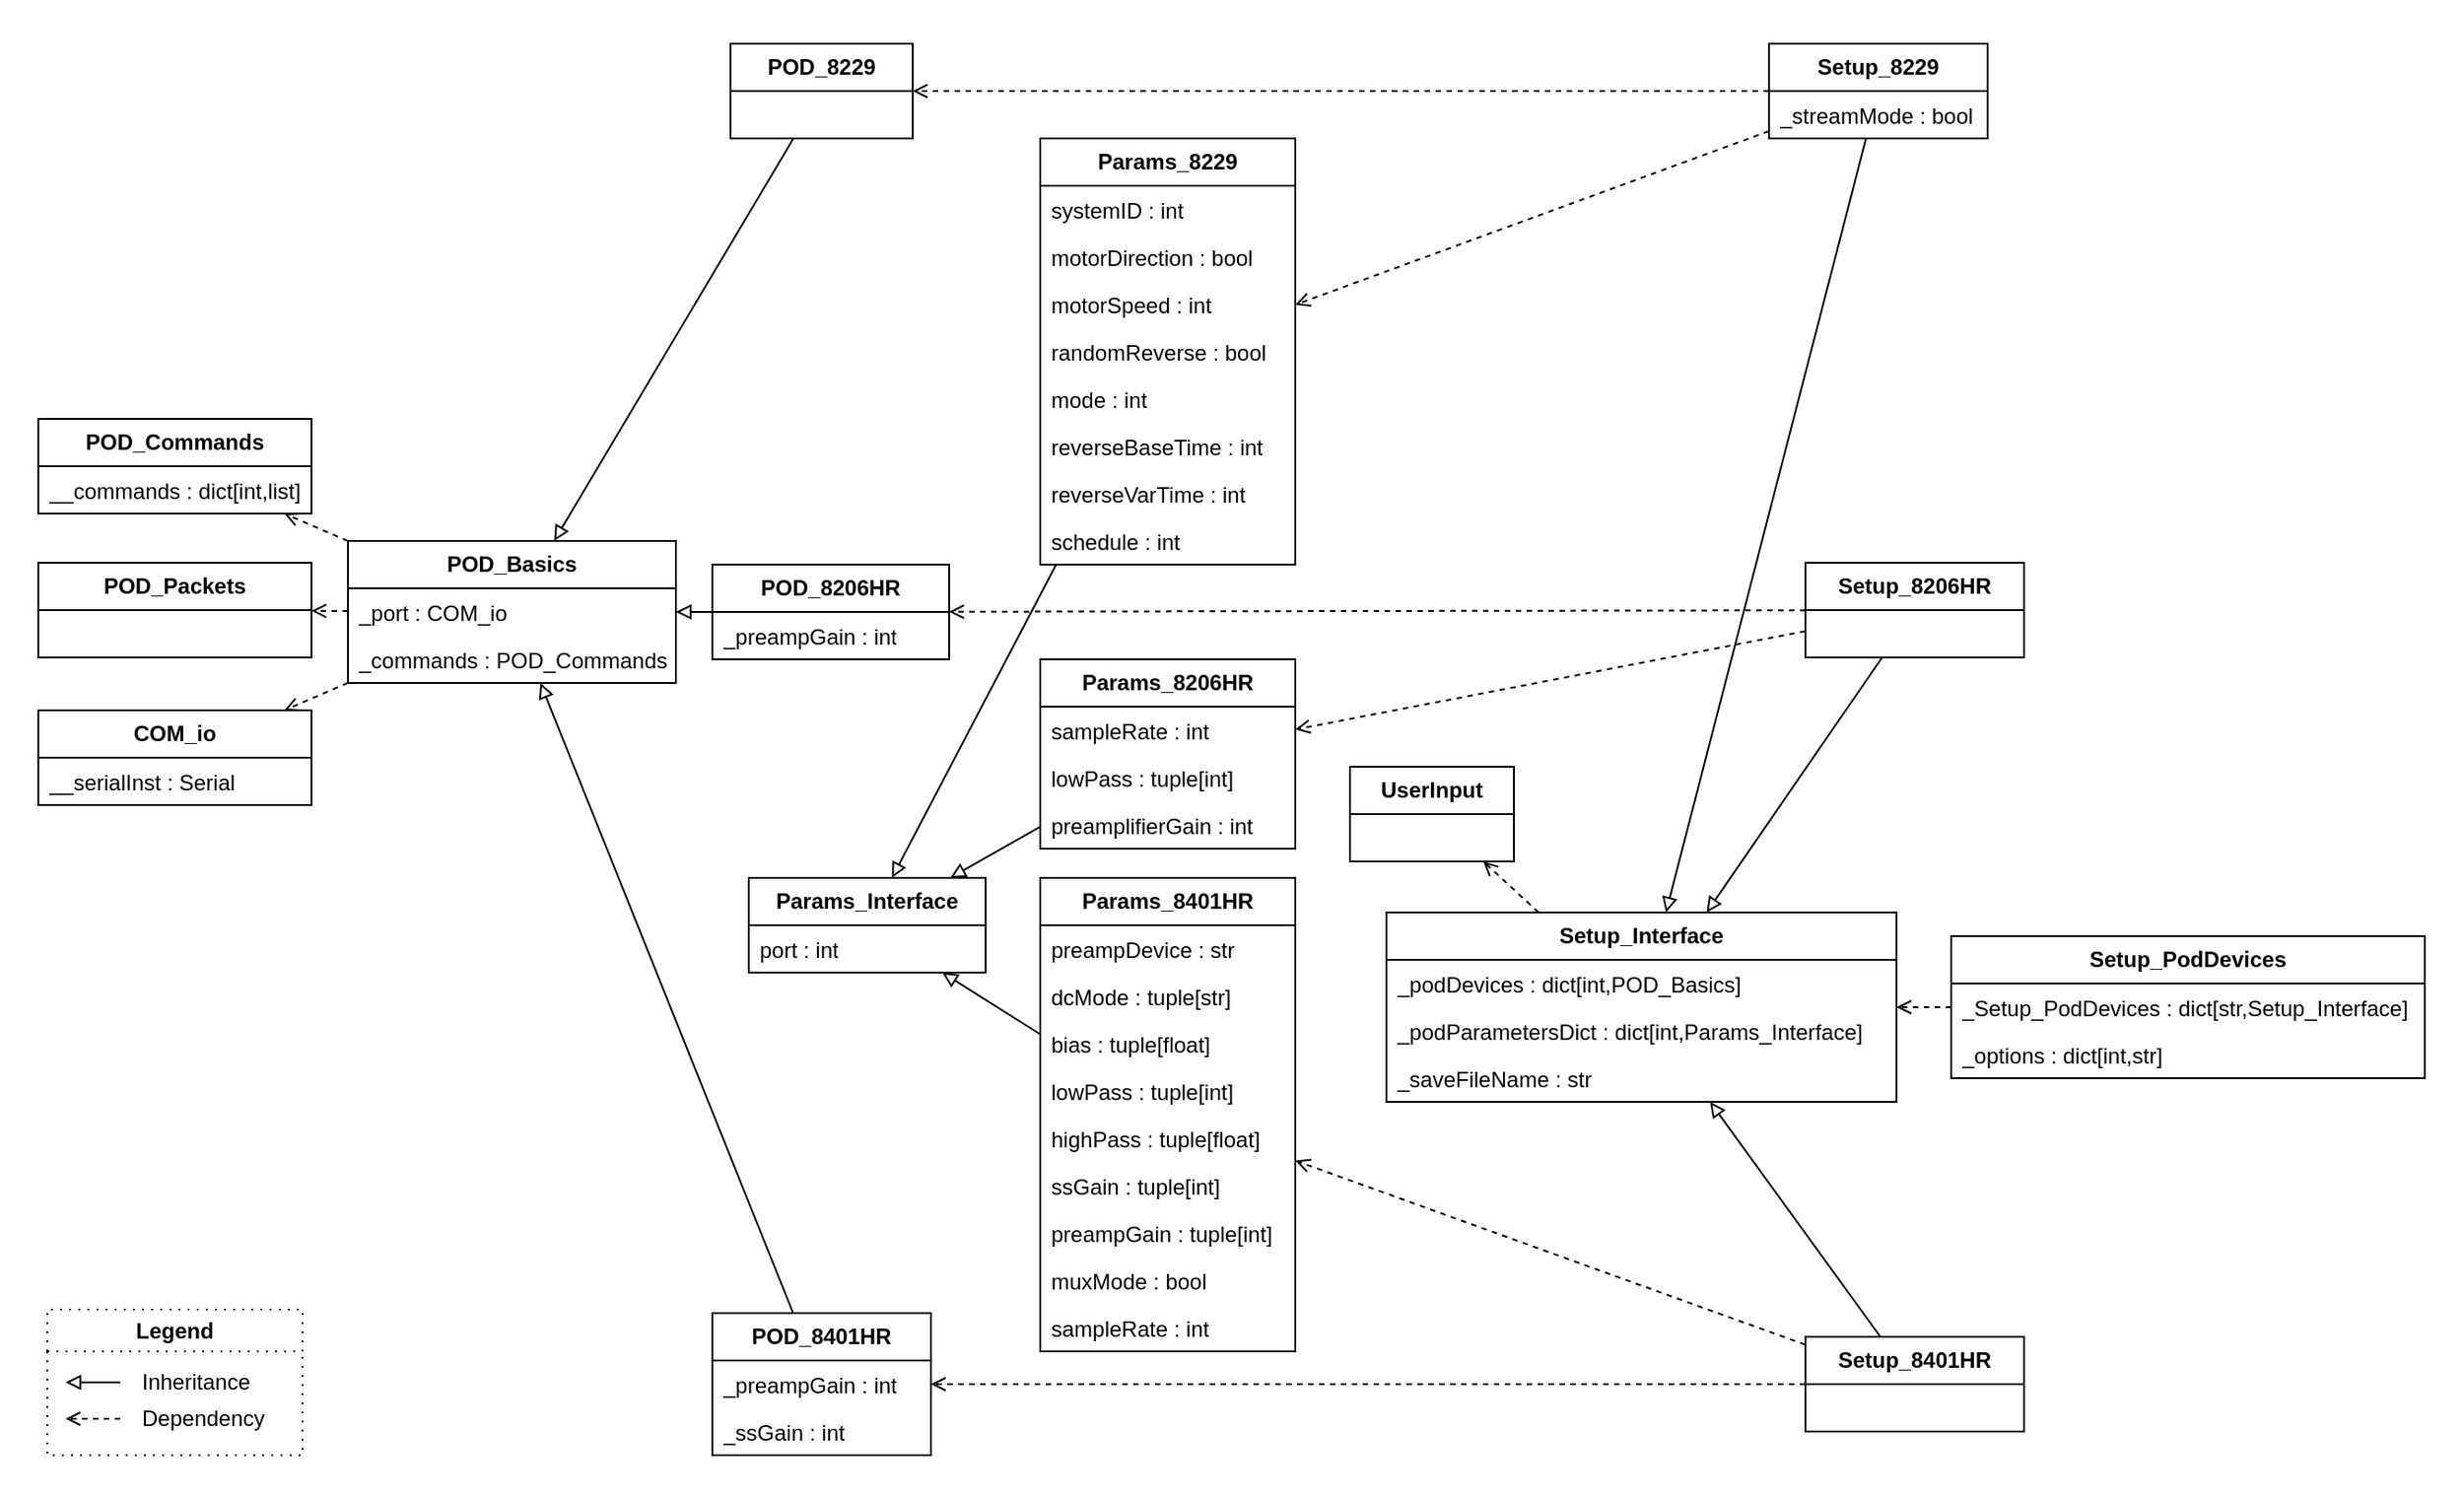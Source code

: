 <mxfile>
    <diagram name="Page-1" id="8kIWOGsX5G2s9qzZLplj">
        <mxGraphModel dx="1160" dy="784" grid="1" gridSize="10" guides="1" tooltips="1" connect="1" arrows="1" fold="1" page="1" pageScale="1" pageWidth="850" pageHeight="1100" math="0" shadow="0">
            <root>
                <mxCell id="0"/>
                <mxCell id="1" parent="0"/>
                <mxCell id="rNg2EFlrI3MOSEz9Saxy-4" value="" style="rounded=0;whiteSpace=wrap;html=1;strokeColor=#FFFFFF;" parent="1" vertex="1">
                    <mxGeometry x="10" y="40" width="1350" height="820" as="geometry"/>
                </mxCell>
                <mxCell id="bj3e3nzDXusCV7zQIcoZ-12" value="&lt;b&gt;POD_Commands&lt;/b&gt;" style="swimlane;fontStyle=0;childLayout=stackLayout;horizontal=1;startSize=26;fillColor=none;horizontalStack=0;resizeParent=1;resizeParentMax=0;resizeLast=0;collapsible=1;marginBottom=0;whiteSpace=wrap;html=1;" parent="1" vertex="1">
                    <mxGeometry x="30" y="269" width="150" height="52" as="geometry"/>
                </mxCell>
                <mxCell id="bj3e3nzDXusCV7zQIcoZ-19" value="__commands : dict[int,list]" style="text;strokeColor=none;fillColor=none;align=left;verticalAlign=top;spacingLeft=4;spacingRight=4;overflow=hidden;rotatable=0;points=[[0,0.5],[1,0.5]];portConstraint=eastwest;whiteSpace=wrap;html=1;" parent="bj3e3nzDXusCV7zQIcoZ-12" vertex="1">
                    <mxGeometry y="26" width="150" height="26" as="geometry"/>
                </mxCell>
                <mxCell id="bj3e3nzDXusCV7zQIcoZ-21" value="&lt;b&gt;POD_8401HR&lt;/b&gt;" style="swimlane;fontStyle=0;childLayout=stackLayout;horizontal=1;startSize=26;fillColor=none;horizontalStack=0;resizeParent=1;resizeParentMax=0;resizeLast=0;collapsible=1;marginBottom=0;whiteSpace=wrap;html=1;" parent="1" vertex="1">
                    <mxGeometry x="400" y="760" width="120" height="78" as="geometry"/>
                </mxCell>
                <mxCell id="bj3e3nzDXusCV7zQIcoZ-24" value="_preampGain : int" style="text;strokeColor=none;fillColor=none;align=left;verticalAlign=top;spacingLeft=4;spacingRight=4;overflow=hidden;rotatable=0;points=[[0,0.5],[1,0.5]];portConstraint=eastwest;whiteSpace=wrap;html=1;" parent="bj3e3nzDXusCV7zQIcoZ-21" vertex="1">
                    <mxGeometry y="26" width="120" height="26" as="geometry"/>
                </mxCell>
                <mxCell id="bj3e3nzDXusCV7zQIcoZ-30" value="_ssGain : int" style="text;strokeColor=none;fillColor=none;align=left;verticalAlign=top;spacingLeft=4;spacingRight=4;overflow=hidden;rotatable=0;points=[[0,0.5],[1,0.5]];portConstraint=eastwest;whiteSpace=wrap;html=1;" parent="bj3e3nzDXusCV7zQIcoZ-21" vertex="1">
                    <mxGeometry y="52" width="120" height="26" as="geometry"/>
                </mxCell>
                <mxCell id="bj3e3nzDXusCV7zQIcoZ-31" value="&lt;b&gt;POD_Packets&lt;/b&gt;" style="swimlane;fontStyle=0;childLayout=stackLayout;horizontal=1;startSize=26;fillColor=none;horizontalStack=0;resizeParent=1;resizeParentMax=0;resizeLast=0;collapsible=1;marginBottom=0;whiteSpace=wrap;html=1;" parent="1" vertex="1">
                    <mxGeometry x="30" y="348" width="150" height="52" as="geometry"/>
                </mxCell>
                <mxCell id="bj3e3nzDXusCV7zQIcoZ-35" value="&lt;b&gt;COM_io&lt;/b&gt;" style="swimlane;fontStyle=0;childLayout=stackLayout;horizontal=1;startSize=26;fillColor=none;horizontalStack=0;resizeParent=1;resizeParentMax=0;resizeLast=0;collapsible=1;marginBottom=0;whiteSpace=wrap;html=1;" parent="1" vertex="1">
                    <mxGeometry x="30" y="429" width="150" height="52" as="geometry"/>
                </mxCell>
                <mxCell id="bj3e3nzDXusCV7zQIcoZ-36" value="__serialInst :&amp;nbsp;Serial" style="text;strokeColor=none;fillColor=none;align=left;verticalAlign=top;spacingLeft=4;spacingRight=4;overflow=hidden;rotatable=0;points=[[0,0.5],[1,0.5]];portConstraint=eastwest;whiteSpace=wrap;html=1;shadow=1;" parent="bj3e3nzDXusCV7zQIcoZ-35" vertex="1">
                    <mxGeometry y="26" width="150" height="26" as="geometry"/>
                </mxCell>
                <mxCell id="bj3e3nzDXusCV7zQIcoZ-44" value="Setup_PodDevices" style="swimlane;fontStyle=1;childLayout=stackLayout;horizontal=1;startSize=26;fillColor=none;horizontalStack=0;resizeParent=1;resizeParentMax=0;resizeLast=0;collapsible=1;marginBottom=0;whiteSpace=wrap;html=1;" parent="1" vertex="1">
                    <mxGeometry x="1080" y="553" width="260" height="78" as="geometry"/>
                </mxCell>
                <mxCell id="bj3e3nzDXusCV7zQIcoZ-45" value="_Setup_PodDevices : dict[str,Setup_Interface&lt;span style=&quot;background-color: initial;&quot;&gt;]&amp;nbsp;&lt;/span&gt;" style="text;strokeColor=none;fillColor=none;align=left;verticalAlign=top;spacingLeft=4;spacingRight=4;overflow=hidden;rotatable=0;points=[[0,0.5],[1,0.5]];portConstraint=eastwest;whiteSpace=wrap;html=1;shadow=1;" parent="bj3e3nzDXusCV7zQIcoZ-44" vertex="1">
                    <mxGeometry y="26" width="260" height="26" as="geometry"/>
                </mxCell>
                <mxCell id="bj3e3nzDXusCV7zQIcoZ-47" value="_options : dict[int,str]" style="text;strokeColor=none;fillColor=none;align=left;verticalAlign=top;spacingLeft=4;spacingRight=4;overflow=hidden;rotatable=0;points=[[0,0.5],[1,0.5]];portConstraint=eastwest;whiteSpace=wrap;html=1;" parent="bj3e3nzDXusCV7zQIcoZ-44" vertex="1">
                    <mxGeometry y="52" width="260" height="26" as="geometry"/>
                </mxCell>
                <mxCell id="bj3e3nzDXusCV7zQIcoZ-48" value="Setup_Interface" style="swimlane;fontStyle=1;childLayout=stackLayout;horizontal=1;startSize=26;fillColor=none;horizontalStack=0;resizeParent=1;resizeParentMax=0;resizeLast=0;collapsible=1;marginBottom=0;whiteSpace=wrap;html=1;" parent="1" vertex="1">
                    <mxGeometry x="770" y="540" width="280" height="104" as="geometry"/>
                </mxCell>
                <mxCell id="bj3e3nzDXusCV7zQIcoZ-51" value="_podDevices : dict[int,POD_Basics]" style="text;strokeColor=none;fillColor=none;align=left;verticalAlign=top;spacingLeft=4;spacingRight=4;overflow=hidden;rotatable=0;points=[[0,0.5],[1,0.5]];portConstraint=eastwest;whiteSpace=wrap;html=1;" parent="bj3e3nzDXusCV7zQIcoZ-48" vertex="1">
                    <mxGeometry y="26" width="280" height="26" as="geometry"/>
                </mxCell>
                <mxCell id="bj3e3nzDXusCV7zQIcoZ-52" value="_podParametersDict : dict[int,Params_Interface&lt;span style=&quot;background-color: initial;&quot;&gt;]&lt;/span&gt;" style="text;strokeColor=none;fillColor=none;align=left;verticalAlign=top;spacingLeft=4;spacingRight=4;overflow=hidden;rotatable=0;points=[[0,0.5],[1,0.5]];portConstraint=eastwest;whiteSpace=wrap;html=1;" parent="bj3e3nzDXusCV7zQIcoZ-48" vertex="1">
                    <mxGeometry y="52" width="280" height="26" as="geometry"/>
                </mxCell>
                <mxCell id="bj3e3nzDXusCV7zQIcoZ-3" value="_saveFileName : str" style="text;strokeColor=none;fillColor=none;align=left;verticalAlign=top;spacingLeft=4;spacingRight=4;overflow=hidden;rotatable=0;points=[[0,0.5],[1,0.5]];portConstraint=eastwest;whiteSpace=wrap;html=1;" parent="bj3e3nzDXusCV7zQIcoZ-48" vertex="1">
                    <mxGeometry y="78" width="280" height="26" as="geometry"/>
                </mxCell>
                <mxCell id="bj3e3nzDXusCV7zQIcoZ-25" value="POD_8206HR" style="swimlane;fontStyle=1;childLayout=stackLayout;horizontal=1;startSize=26;fillColor=none;horizontalStack=0;resizeParent=1;resizeParentMax=0;resizeLast=0;collapsible=1;marginBottom=0;whiteSpace=wrap;html=1;" parent="1" vertex="1">
                    <mxGeometry x="400" y="349" width="130" height="52" as="geometry"/>
                </mxCell>
                <mxCell id="bj3e3nzDXusCV7zQIcoZ-28" value="_preampGain : int" style="text;strokeColor=none;fillColor=none;align=left;verticalAlign=top;spacingLeft=4;spacingRight=4;overflow=hidden;rotatable=0;points=[[0,0.5],[1,0.5]];portConstraint=eastwest;whiteSpace=wrap;html=1;" parent="bj3e3nzDXusCV7zQIcoZ-25" vertex="1">
                    <mxGeometry y="26" width="130" height="26" as="geometry"/>
                </mxCell>
                <mxCell id="12" value="Legend" style="swimlane;whiteSpace=wrap;html=1;gradientColor=none;dashed=1;dashPattern=1 4;" parent="1" vertex="1">
                    <mxGeometry x="35" y="758" width="140" height="80" as="geometry"/>
                </mxCell>
                <mxCell id="7" value="Inheritance" style="text;html=1;strokeColor=none;fillColor=none;align=left;verticalAlign=middle;whiteSpace=wrap;rounded=0;" parent="12" vertex="1">
                    <mxGeometry x="50" y="30" width="80" height="20" as="geometry"/>
                </mxCell>
                <mxCell id="4" value="" style="endArrow=block;html=1;endFill=0;" parent="12" edge="1">
                    <mxGeometry width="50" height="50" relative="1" as="geometry">
                        <mxPoint x="40" y="40" as="sourcePoint"/>
                        <mxPoint x="10" y="40" as="targetPoint"/>
                    </mxGeometry>
                </mxCell>
                <mxCell id="5" value="" style="endArrow=open;html=1;endFill=0;dashed=1;" parent="12" edge="1">
                    <mxGeometry width="50" height="50" relative="1" as="geometry">
                        <mxPoint x="40" y="60" as="sourcePoint"/>
                        <mxPoint x="10" y="60" as="targetPoint"/>
                    </mxGeometry>
                </mxCell>
                <mxCell id="8" value="Dependency" style="text;html=1;strokeColor=none;fillColor=none;align=left;verticalAlign=middle;whiteSpace=wrap;rounded=0;" parent="12" vertex="1">
                    <mxGeometry x="50" y="50" width="80" height="20" as="geometry"/>
                </mxCell>
                <mxCell id="bj3e3nzDXusCV7zQIcoZ-6" value="POD_Basics" style="swimlane;fontStyle=1;childLayout=stackLayout;horizontal=1;startSize=26;fillColor=none;horizontalStack=0;resizeParent=1;resizeParentMax=0;resizeLast=0;collapsible=1;marginBottom=0;whiteSpace=wrap;html=1;" parent="1" vertex="1">
                    <mxGeometry x="200" y="336" width="180" height="78" as="geometry"/>
                </mxCell>
                <mxCell id="bj3e3nzDXusCV7zQIcoZ-10" value="_port : COM_io" style="text;strokeColor=none;fillColor=none;align=left;verticalAlign=top;spacingLeft=4;spacingRight=4;overflow=hidden;rotatable=0;points=[[0,0.5],[1,0.5]];portConstraint=eastwest;whiteSpace=wrap;html=1;" parent="bj3e3nzDXusCV7zQIcoZ-6" vertex="1">
                    <mxGeometry y="26" width="180" height="26" as="geometry"/>
                </mxCell>
                <mxCell id="bj3e3nzDXusCV7zQIcoZ-11" value="_commands : POD_Commands" style="text;strokeColor=none;fillColor=none;align=left;verticalAlign=top;spacingLeft=4;spacingRight=4;overflow=hidden;rotatable=0;points=[[0,0.5],[1,0.5]];portConstraint=eastwest;whiteSpace=wrap;html=1;" parent="bj3e3nzDXusCV7zQIcoZ-6" vertex="1">
                    <mxGeometry y="52" width="180" height="26" as="geometry"/>
                </mxCell>
                <mxCell id="bx1p0kPIpxOsbpVViYsy-21" value="Params_8401HR" style="swimlane;fontStyle=1;childLayout=stackLayout;horizontal=1;startSize=26;fillColor=none;horizontalStack=0;resizeParent=1;resizeParentMax=0;resizeLast=0;collapsible=1;marginBottom=0;whiteSpace=wrap;html=1;" parent="1" vertex="1">
                    <mxGeometry x="580" y="521" width="140" height="260" as="geometry"/>
                </mxCell>
                <mxCell id="bx1p0kPIpxOsbpVViYsy-22" value="preampDevice : str" style="text;strokeColor=none;fillColor=none;align=left;verticalAlign=top;spacingLeft=4;spacingRight=4;overflow=hidden;rotatable=0;points=[[0,0.5],[1,0.5]];portConstraint=eastwest;whiteSpace=wrap;html=1;" parent="bx1p0kPIpxOsbpVViYsy-21" vertex="1">
                    <mxGeometry y="26" width="140" height="26" as="geometry"/>
                </mxCell>
                <mxCell id="bx1p0kPIpxOsbpVViYsy-32" value="dcMode : tuple[str]" style="text;strokeColor=none;fillColor=none;align=left;verticalAlign=top;spacingLeft=4;spacingRight=4;overflow=hidden;rotatable=0;points=[[0,0.5],[1,0.5]];portConstraint=eastwest;whiteSpace=wrap;html=1;" parent="bx1p0kPIpxOsbpVViYsy-21" vertex="1">
                    <mxGeometry y="52" width="140" height="26" as="geometry"/>
                </mxCell>
                <mxCell id="bx1p0kPIpxOsbpVViYsy-31" value="bias : tuple[float]" style="text;strokeColor=none;fillColor=none;align=left;verticalAlign=top;spacingLeft=4;spacingRight=4;overflow=hidden;rotatable=0;points=[[0,0.5],[1,0.5]];portConstraint=eastwest;whiteSpace=wrap;html=1;" parent="bx1p0kPIpxOsbpVViYsy-21" vertex="1">
                    <mxGeometry y="78" width="140" height="26" as="geometry"/>
                </mxCell>
                <mxCell id="bx1p0kPIpxOsbpVViYsy-23" value="lowPass : tuple[int]" style="text;strokeColor=none;fillColor=none;align=left;verticalAlign=top;spacingLeft=4;spacingRight=4;overflow=hidden;rotatable=0;points=[[0,0.5],[1,0.5]];portConstraint=eastwest;whiteSpace=wrap;html=1;" parent="bx1p0kPIpxOsbpVViYsy-21" vertex="1">
                    <mxGeometry y="104" width="140" height="26" as="geometry"/>
                </mxCell>
                <mxCell id="bx1p0kPIpxOsbpVViYsy-28" value="highPass : tuple[float]" style="text;strokeColor=none;fillColor=none;align=left;verticalAlign=top;spacingLeft=4;spacingRight=4;overflow=hidden;rotatable=0;points=[[0,0.5],[1,0.5]];portConstraint=eastwest;whiteSpace=wrap;html=1;" parent="bx1p0kPIpxOsbpVViYsy-21" vertex="1">
                    <mxGeometry y="130" width="140" height="26" as="geometry"/>
                </mxCell>
                <mxCell id="bx1p0kPIpxOsbpVViYsy-29" value="ssGain : tuple[int]" style="text;strokeColor=none;fillColor=none;align=left;verticalAlign=top;spacingLeft=4;spacingRight=4;overflow=hidden;rotatable=0;points=[[0,0.5],[1,0.5]];portConstraint=eastwest;whiteSpace=wrap;html=1;" parent="bx1p0kPIpxOsbpVViYsy-21" vertex="1">
                    <mxGeometry y="156" width="140" height="26" as="geometry"/>
                </mxCell>
                <mxCell id="bx1p0kPIpxOsbpVViYsy-30" value="preampGain : tuple[int]" style="text;strokeColor=none;fillColor=none;align=left;verticalAlign=top;spacingLeft=4;spacingRight=4;overflow=hidden;rotatable=0;points=[[0,0.5],[1,0.5]];portConstraint=eastwest;whiteSpace=wrap;html=1;" parent="bx1p0kPIpxOsbpVViYsy-21" vertex="1">
                    <mxGeometry y="182" width="140" height="26" as="geometry"/>
                </mxCell>
                <mxCell id="bx1p0kPIpxOsbpVViYsy-27" value="muxMode : bool" style="text;strokeColor=none;fillColor=none;align=left;verticalAlign=top;spacingLeft=4;spacingRight=4;overflow=hidden;rotatable=0;points=[[0,0.5],[1,0.5]];portConstraint=eastwest;whiteSpace=wrap;html=1;" parent="bx1p0kPIpxOsbpVViYsy-21" vertex="1">
                    <mxGeometry y="208" width="140" height="26" as="geometry"/>
                </mxCell>
                <mxCell id="bx1p0kPIpxOsbpVViYsy-26" value="sampleRate : int" style="text;strokeColor=none;fillColor=none;align=left;verticalAlign=top;spacingLeft=4;spacingRight=4;overflow=hidden;rotatable=0;points=[[0,0.5],[1,0.5]];portConstraint=eastwest;whiteSpace=wrap;html=1;" parent="bx1p0kPIpxOsbpVViYsy-21" vertex="1">
                    <mxGeometry y="234" width="140" height="26" as="geometry"/>
                </mxCell>
                <mxCell id="bx1p0kPIpxOsbpVViYsy-33" value="" style="endArrow=open;html=1;endFill=0;dashed=1;" parent="1" source="bj3e3nzDXusCV7zQIcoZ-6" target="bj3e3nzDXusCV7zQIcoZ-12" edge="1">
                    <mxGeometry width="50" height="50" relative="1" as="geometry">
                        <mxPoint x="1190" y="210" as="sourcePoint"/>
                        <mxPoint x="1160" y="210" as="targetPoint"/>
                    </mxGeometry>
                </mxCell>
                <mxCell id="bx1p0kPIpxOsbpVViYsy-34" value="" style="endArrow=block;html=1;endFill=0;" parent="1" source="bx1p0kPIpxOsbpVViYsy-14" target="bx1p0kPIpxOsbpVViYsy-13" edge="1">
                    <mxGeometry width="50" height="50" relative="1" as="geometry">
                        <mxPoint x="1190" y="228" as="sourcePoint"/>
                        <mxPoint x="1160" y="228" as="targetPoint"/>
                    </mxGeometry>
                </mxCell>
                <mxCell id="bx1p0kPIpxOsbpVViYsy-35" value="" style="endArrow=block;html=1;endFill=0;" parent="1" source="bx1p0kPIpxOsbpVViYsy-21" target="bx1p0kPIpxOsbpVViYsy-13" edge="1">
                    <mxGeometry width="50" height="50" relative="1" as="geometry">
                        <mxPoint x="110" y="682" as="sourcePoint"/>
                        <mxPoint x="30" y="676" as="targetPoint"/>
                    </mxGeometry>
                </mxCell>
                <mxCell id="bx1p0kPIpxOsbpVViYsy-36" value="" style="endArrow=block;html=1;endFill=0;" parent="1" source="bj3e3nzDXusCV7zQIcoZ-25" target="bj3e3nzDXusCV7zQIcoZ-6" edge="1">
                    <mxGeometry width="50" height="50" relative="1" as="geometry">
                        <mxPoint x="1190" y="190" as="sourcePoint"/>
                        <mxPoint x="1160" y="190" as="targetPoint"/>
                    </mxGeometry>
                </mxCell>
                <mxCell id="bx1p0kPIpxOsbpVViYsy-37" value="" style="endArrow=block;html=1;endFill=0;" parent="1" source="bj3e3nzDXusCV7zQIcoZ-21" target="bj3e3nzDXusCV7zQIcoZ-6" edge="1">
                    <mxGeometry width="50" height="50" relative="1" as="geometry">
                        <mxPoint x="470" y="310" as="sourcePoint"/>
                        <mxPoint x="390" y="313" as="targetPoint"/>
                    </mxGeometry>
                </mxCell>
                <mxCell id="bx1p0kPIpxOsbpVViYsy-39" value="" style="endArrow=open;html=1;endFill=0;dashed=1;" parent="1" source="bj3e3nzDXusCV7zQIcoZ-39" target="bj3e3nzDXusCV7zQIcoZ-25" edge="1">
                    <mxGeometry width="50" height="50" relative="1" as="geometry">
                        <mxPoint x="1190" y="210" as="sourcePoint"/>
                        <mxPoint x="1160" y="210" as="targetPoint"/>
                    </mxGeometry>
                </mxCell>
                <mxCell id="bx1p0kPIpxOsbpVViYsy-40" value="" style="endArrow=open;html=1;endFill=0;dashed=1;" parent="1" source="e9Xbp3W30nfaAwJdSSRC-5" target="bj3e3nzDXusCV7zQIcoZ-21" edge="1">
                    <mxGeometry width="50" height="50" relative="1" as="geometry">
                        <mxPoint x="790" y="343" as="sourcePoint"/>
                        <mxPoint x="750" y="343" as="targetPoint"/>
                    </mxGeometry>
                </mxCell>
                <mxCell id="bx1p0kPIpxOsbpVViYsy-41" value="" style="endArrow=open;html=1;endFill=0;dashed=1;" parent="1" source="e9Xbp3W30nfaAwJdSSRC-5" target="bx1p0kPIpxOsbpVViYsy-21" edge="1">
                    <mxGeometry width="50" height="50" relative="1" as="geometry">
                        <mxPoint x="840" y="428" as="sourcePoint"/>
                        <mxPoint x="750" y="431" as="targetPoint"/>
                    </mxGeometry>
                </mxCell>
                <mxCell id="bx1p0kPIpxOsbpVViYsy-42" value="" style="endArrow=open;html=1;endFill=0;dashed=1;" parent="1" source="bj3e3nzDXusCV7zQIcoZ-39" target="bx1p0kPIpxOsbpVViYsy-14" edge="1">
                    <mxGeometry width="50" height="50" relative="1" as="geometry">
                        <mxPoint x="892" y="412" as="sourcePoint"/>
                        <mxPoint x="390" y="756" as="targetPoint"/>
                    </mxGeometry>
                </mxCell>
                <mxCell id="bx1p0kPIpxOsbpVViYsy-43" value="" style="endArrow=block;html=1;endFill=0;" parent="1" source="bj3e3nzDXusCV7zQIcoZ-39" target="bj3e3nzDXusCV7zQIcoZ-48" edge="1">
                    <mxGeometry width="50" height="50" relative="1" as="geometry">
                        <mxPoint x="470" y="368" as="sourcePoint"/>
                        <mxPoint x="390" y="350" as="targetPoint"/>
                    </mxGeometry>
                </mxCell>
                <mxCell id="bx1p0kPIpxOsbpVViYsy-44" value="" style="endArrow=block;html=1;endFill=0;" parent="1" source="e9Xbp3W30nfaAwJdSSRC-5" target="bj3e3nzDXusCV7zQIcoZ-48" edge="1">
                    <mxGeometry width="50" height="50" relative="1" as="geometry">
                        <mxPoint x="929" y="369" as="sourcePoint"/>
                        <mxPoint x="692" y="518" as="targetPoint"/>
                    </mxGeometry>
                </mxCell>
                <mxCell id="bx1p0kPIpxOsbpVViYsy-45" value="" style="endArrow=open;html=1;endFill=0;dashed=1;" parent="1" source="bj3e3nzDXusCV7zQIcoZ-6" target="bj3e3nzDXusCV7zQIcoZ-31" edge="1">
                    <mxGeometry width="50" height="50" relative="1" as="geometry">
                        <mxPoint x="110" y="313" as="sourcePoint"/>
                        <mxPoint x="30" y="310" as="targetPoint"/>
                    </mxGeometry>
                </mxCell>
                <mxCell id="bx1p0kPIpxOsbpVViYsy-46" value="" style="endArrow=open;html=1;endFill=0;dashed=1;" parent="1" source="bj3e3nzDXusCV7zQIcoZ-6" target="bj3e3nzDXusCV7zQIcoZ-35" edge="1">
                    <mxGeometry width="50" height="50" relative="1" as="geometry">
                        <mxPoint x="110" y="344" as="sourcePoint"/>
                        <mxPoint x="30" y="359" as="targetPoint"/>
                    </mxGeometry>
                </mxCell>
                <mxCell id="bx1p0kPIpxOsbpVViYsy-48" value="" style="endArrow=open;html=1;endFill=0;dashed=1;" parent="1" source="bj3e3nzDXusCV7zQIcoZ-44" target="bj3e3nzDXusCV7zQIcoZ-48" edge="1">
                    <mxGeometry width="50" height="50" relative="1" as="geometry">
                        <mxPoint x="1190" y="248" as="sourcePoint"/>
                        <mxPoint x="1160" y="248" as="targetPoint"/>
                    </mxGeometry>
                </mxCell>
                <mxCell id="bx1p0kPIpxOsbpVViYsy-13" value="Params_Interface" style="swimlane;fontStyle=1;childLayout=stackLayout;horizontal=1;startSize=26;fillColor=none;horizontalStack=0;resizeParent=1;resizeParentMax=0;resizeLast=0;collapsible=1;marginBottom=0;whiteSpace=wrap;html=1;" parent="1" vertex="1">
                    <mxGeometry x="420" y="521" width="130" height="52" as="geometry"/>
                </mxCell>
                <mxCell id="bx1p0kPIpxOsbpVViYsy-15" value="port : int" style="text;strokeColor=none;fillColor=none;align=left;verticalAlign=top;spacingLeft=4;spacingRight=4;overflow=hidden;rotatable=0;points=[[0,0.5],[1,0.5]];portConstraint=eastwest;whiteSpace=wrap;html=1;" parent="bx1p0kPIpxOsbpVViYsy-13" vertex="1">
                    <mxGeometry y="26" width="130" height="26" as="geometry"/>
                </mxCell>
                <mxCell id="bx1p0kPIpxOsbpVViYsy-14" value="Params_8206HR" style="swimlane;fontStyle=1;childLayout=stackLayout;horizontal=1;startSize=26;fillColor=none;horizontalStack=0;resizeParent=1;resizeParentMax=0;resizeLast=0;collapsible=1;marginBottom=0;whiteSpace=wrap;html=1;" parent="1" vertex="1">
                    <mxGeometry x="580" y="401" width="140" height="104" as="geometry"/>
                </mxCell>
                <mxCell id="bx1p0kPIpxOsbpVViYsy-20" value="sampleRate : int" style="text;strokeColor=none;fillColor=none;align=left;verticalAlign=top;spacingLeft=4;spacingRight=4;overflow=hidden;rotatable=0;points=[[0,0.5],[1,0.5]];portConstraint=eastwest;whiteSpace=wrap;html=1;" parent="bx1p0kPIpxOsbpVViYsy-14" vertex="1">
                    <mxGeometry y="26" width="140" height="26" as="geometry"/>
                </mxCell>
                <mxCell id="bx1p0kPIpxOsbpVViYsy-18" value="lowPass : tuple[int]" style="text;strokeColor=none;fillColor=none;align=left;verticalAlign=top;spacingLeft=4;spacingRight=4;overflow=hidden;rotatable=0;points=[[0,0.5],[1,0.5]];portConstraint=eastwest;whiteSpace=wrap;html=1;" parent="bx1p0kPIpxOsbpVViYsy-14" vertex="1">
                    <mxGeometry y="52" width="140" height="26" as="geometry"/>
                </mxCell>
                <mxCell id="bx1p0kPIpxOsbpVViYsy-17" value="preamplifierGain : int" style="text;strokeColor=none;fillColor=none;align=left;verticalAlign=top;spacingLeft=4;spacingRight=4;overflow=hidden;rotatable=0;points=[[0,0.5],[1,0.5]];portConstraint=eastwest;whiteSpace=wrap;html=1;" parent="bx1p0kPIpxOsbpVViYsy-14" vertex="1">
                    <mxGeometry y="78" width="140" height="26" as="geometry"/>
                </mxCell>
                <mxCell id="bj3e3nzDXusCV7zQIcoZ-39" value="Setup_8206HR" style="swimlane;fontStyle=1;childLayout=stackLayout;horizontal=1;startSize=26;fillColor=none;horizontalStack=0;resizeParent=1;resizeParentMax=0;resizeLast=0;collapsible=1;marginBottom=0;whiteSpace=wrap;html=1;" parent="1" vertex="1">
                    <mxGeometry x="1000" y="348" width="120" height="52" as="geometry"/>
                </mxCell>
                <mxCell id="e9Xbp3W30nfaAwJdSSRC-5" value="Setup_8401HR" style="swimlane;fontStyle=1;childLayout=stackLayout;horizontal=1;startSize=26;fillColor=none;horizontalStack=0;resizeParent=1;resizeParentMax=0;resizeLast=0;collapsible=1;marginBottom=0;whiteSpace=wrap;html=1;" parent="1" vertex="1">
                    <mxGeometry x="1000" y="773" width="120" height="52" as="geometry"/>
                </mxCell>
                <mxCell id="e9Xbp3W30nfaAwJdSSRC-1" value="UserInput&lt;span style=&quot;color: rgb(230, 237, 243); font-family: ui-monospace, SFMono-Regular, &amp;quot;SF Mono&amp;quot;, Menlo, Consolas, &amp;quot;Liberation Mono&amp;quot;, monospace; font-weight: 400; text-align: start; background-color: rgba(46, 160, 67, 0.15);&quot;&gt; &lt;/span&gt;" style="swimlane;fontStyle=1;childLayout=stackLayout;horizontal=1;startSize=26;fillColor=none;horizontalStack=0;resizeParent=1;resizeParentMax=0;resizeLast=0;collapsible=1;marginBottom=0;whiteSpace=wrap;html=1;" parent="1" vertex="1">
                    <mxGeometry x="750" y="460" width="90" height="52" as="geometry"/>
                </mxCell>
                <mxCell id="bx1p0kPIpxOsbpVViYsy-47" value="" style="endArrow=open;html=1;endFill=0;dashed=1;" parent="1" source="bj3e3nzDXusCV7zQIcoZ-48" target="e9Xbp3W30nfaAwJdSSRC-1" edge="1">
                    <mxGeometry width="50" height="50" relative="1" as="geometry">
                        <mxPoint x="504" y="376" as="sourcePoint"/>
                        <mxPoint x="304" y="458" as="targetPoint"/>
                    </mxGeometry>
                </mxCell>
                <mxCell id="bx1p0kPIpxOsbpVViYsy-49" value="POD_8229" style="swimlane;fontStyle=1;childLayout=stackLayout;horizontal=1;startSize=26;fillColor=none;horizontalStack=0;resizeParent=1;resizeParentMax=0;resizeLast=0;collapsible=1;marginBottom=0;whiteSpace=wrap;html=1;" parent="1" vertex="1">
                    <mxGeometry x="410" y="63" width="100" height="52" as="geometry"/>
                </mxCell>
                <mxCell id="bx1p0kPIpxOsbpVViYsy-51" value="" style="endArrow=block;html=1;endFill=0;" parent="1" source="bx1p0kPIpxOsbpVViYsy-49" target="bj3e3nzDXusCV7zQIcoZ-6" edge="1">
                    <mxGeometry width="50" height="50" relative="1" as="geometry">
                        <mxPoint x="438" y="411" as="sourcePoint"/>
                        <mxPoint x="380" y="422" as="targetPoint"/>
                    </mxGeometry>
                </mxCell>
                <mxCell id="Au0DEcnGLnKyeH4aQmwk-12" value="Params_8229&lt;span style=&quot;color: rgb(230, 237, 243); font-family: ui-monospace, SFMono-Regular, &amp;quot;SF Mono&amp;quot;, Menlo, Consolas, &amp;quot;Liberation Mono&amp;quot;, monospace; font-weight: 400; text-align: start; background-color: rgba(46, 160, 67, 0.15);&quot;&gt; &lt;/span&gt;" style="swimlane;fontStyle=1;childLayout=stackLayout;horizontal=1;startSize=26;fillColor=none;horizontalStack=0;resizeParent=1;resizeParentMax=0;resizeLast=0;collapsible=1;marginBottom=0;whiteSpace=wrap;html=1;" parent="1" vertex="1">
                    <mxGeometry x="580" y="115" width="140" height="234" as="geometry"/>
                </mxCell>
                <mxCell id="Au0DEcnGLnKyeH4aQmwk-14" value="systemID : int&lt;br&gt;" style="text;strokeColor=none;fillColor=none;align=left;verticalAlign=top;spacingLeft=4;spacingRight=4;overflow=hidden;rotatable=0;points=[[0,0.5],[1,0.5]];portConstraint=eastwest;whiteSpace=wrap;html=1;" parent="Au0DEcnGLnKyeH4aQmwk-12" vertex="1">
                    <mxGeometry y="26" width="140" height="26" as="geometry"/>
                </mxCell>
                <mxCell id="Au0DEcnGLnKyeH4aQmwk-15" value="motorDirection : bool" style="text;strokeColor=none;fillColor=none;align=left;verticalAlign=top;spacingLeft=4;spacingRight=4;overflow=hidden;rotatable=0;points=[[0,0.5],[1,0.5]];portConstraint=eastwest;whiteSpace=wrap;html=1;" parent="Au0DEcnGLnKyeH4aQmwk-12" vertex="1">
                    <mxGeometry y="52" width="140" height="26" as="geometry"/>
                </mxCell>
                <mxCell id="Au0DEcnGLnKyeH4aQmwk-25" value="motorSpeed : int" style="text;strokeColor=none;fillColor=none;align=left;verticalAlign=top;spacingLeft=4;spacingRight=4;overflow=hidden;rotatable=0;points=[[0,0.5],[1,0.5]];portConstraint=eastwest;whiteSpace=wrap;html=1;" parent="Au0DEcnGLnKyeH4aQmwk-12" vertex="1">
                    <mxGeometry y="78" width="140" height="26" as="geometry"/>
                </mxCell>
                <mxCell id="Au0DEcnGLnKyeH4aQmwk-24" value="randomReverse : bool" style="text;strokeColor=none;fillColor=none;align=left;verticalAlign=top;spacingLeft=4;spacingRight=4;overflow=hidden;rotatable=0;points=[[0,0.5],[1,0.5]];portConstraint=eastwest;whiteSpace=wrap;html=1;" parent="Au0DEcnGLnKyeH4aQmwk-12" vertex="1">
                    <mxGeometry y="104" width="140" height="26" as="geometry"/>
                </mxCell>
                <mxCell id="Au0DEcnGLnKyeH4aQmwk-23" value="mode : int" style="text;strokeColor=none;fillColor=none;align=left;verticalAlign=top;spacingLeft=4;spacingRight=4;overflow=hidden;rotatable=0;points=[[0,0.5],[1,0.5]];portConstraint=eastwest;whiteSpace=wrap;html=1;" parent="Au0DEcnGLnKyeH4aQmwk-12" vertex="1">
                    <mxGeometry y="130" width="140" height="26" as="geometry"/>
                </mxCell>
                <mxCell id="Au0DEcnGLnKyeH4aQmwk-22" value="reverseBaseTime : int" style="text;strokeColor=none;fillColor=none;align=left;verticalAlign=top;spacingLeft=4;spacingRight=4;overflow=hidden;rotatable=0;points=[[0,0.5],[1,0.5]];portConstraint=eastwest;whiteSpace=wrap;html=1;" parent="Au0DEcnGLnKyeH4aQmwk-12" vertex="1">
                    <mxGeometry y="156" width="140" height="26" as="geometry"/>
                </mxCell>
                <mxCell id="Au0DEcnGLnKyeH4aQmwk-21" value="reverseVarTime : int" style="text;strokeColor=none;fillColor=none;align=left;verticalAlign=top;spacingLeft=4;spacingRight=4;overflow=hidden;rotatable=0;points=[[0,0.5],[1,0.5]];portConstraint=eastwest;whiteSpace=wrap;html=1;" parent="Au0DEcnGLnKyeH4aQmwk-12" vertex="1">
                    <mxGeometry y="182" width="140" height="26" as="geometry"/>
                </mxCell>
                <mxCell id="Au0DEcnGLnKyeH4aQmwk-20" value="schedule : int" style="text;strokeColor=none;fillColor=none;align=left;verticalAlign=top;spacingLeft=4;spacingRight=4;overflow=hidden;rotatable=0;points=[[0,0.5],[1,0.5]];portConstraint=eastwest;whiteSpace=wrap;html=1;" parent="Au0DEcnGLnKyeH4aQmwk-12" vertex="1">
                    <mxGeometry y="208" width="140" height="26" as="geometry"/>
                </mxCell>
                <mxCell id="Au0DEcnGLnKyeH4aQmwk-26" value="" style="endArrow=block;html=1;endFill=0;" parent="1" source="Au0DEcnGLnKyeH4aQmwk-12" target="bx1p0kPIpxOsbpVViYsy-13" edge="1">
                    <mxGeometry width="50" height="50" relative="1" as="geometry">
                        <mxPoint x="410" y="330" as="sourcePoint"/>
                        <mxPoint x="378" y="346" as="targetPoint"/>
                    </mxGeometry>
                </mxCell>
                <mxCell id="Au0DEcnGLnKyeH4aQmwk-27" value="Setup_8229" style="swimlane;fontStyle=1;childLayout=stackLayout;horizontal=1;startSize=26;fillColor=none;horizontalStack=0;resizeParent=1;resizeParentMax=0;resizeLast=0;collapsible=1;marginBottom=0;whiteSpace=wrap;html=1;" parent="1" vertex="1">
                    <mxGeometry x="980" y="63" width="120" height="52" as="geometry"/>
                </mxCell>
                <mxCell id="Au0DEcnGLnKyeH4aQmwk-28" value="_streamMode : bool" style="text;strokeColor=none;fillColor=none;align=left;verticalAlign=top;spacingLeft=4;spacingRight=4;overflow=hidden;rotatable=0;points=[[0,0.5],[1,0.5]];portConstraint=eastwest;whiteSpace=wrap;html=1;" parent="Au0DEcnGLnKyeH4aQmwk-27" vertex="1">
                    <mxGeometry y="26" width="120" height="26" as="geometry"/>
                </mxCell>
                <mxCell id="Au0DEcnGLnKyeH4aQmwk-29" value="" style="endArrow=open;html=1;endFill=0;dashed=1;" parent="1" source="Au0DEcnGLnKyeH4aQmwk-27" target="bx1p0kPIpxOsbpVViYsy-49" edge="1">
                    <mxGeometry width="50" height="50" relative="1" as="geometry">
                        <mxPoint x="1010" y="384" as="sourcePoint"/>
                        <mxPoint x="540" y="385" as="targetPoint"/>
                    </mxGeometry>
                </mxCell>
                <mxCell id="Au0DEcnGLnKyeH4aQmwk-30" value="" style="endArrow=open;html=1;endFill=0;dashed=1;" parent="1" source="Au0DEcnGLnKyeH4aQmwk-27" target="Au0DEcnGLnKyeH4aQmwk-12" edge="1">
                    <mxGeometry width="50" height="50" relative="1" as="geometry">
                        <mxPoint x="1010" y="305" as="sourcePoint"/>
                        <mxPoint x="510" y="305" as="targetPoint"/>
                    </mxGeometry>
                </mxCell>
                <mxCell id="Au0DEcnGLnKyeH4aQmwk-31" value="" style="endArrow=block;html=1;endFill=0;" parent="1" source="Au0DEcnGLnKyeH4aQmwk-27" target="bj3e3nzDXusCV7zQIcoZ-48" edge="1">
                    <mxGeometry width="50" height="50" relative="1" as="geometry">
                        <mxPoint x="1052" y="410" as="sourcePoint"/>
                        <mxPoint x="956" y="550" as="targetPoint"/>
                    </mxGeometry>
                </mxCell>
            </root>
        </mxGraphModel>
    </diagram>
</mxfile>